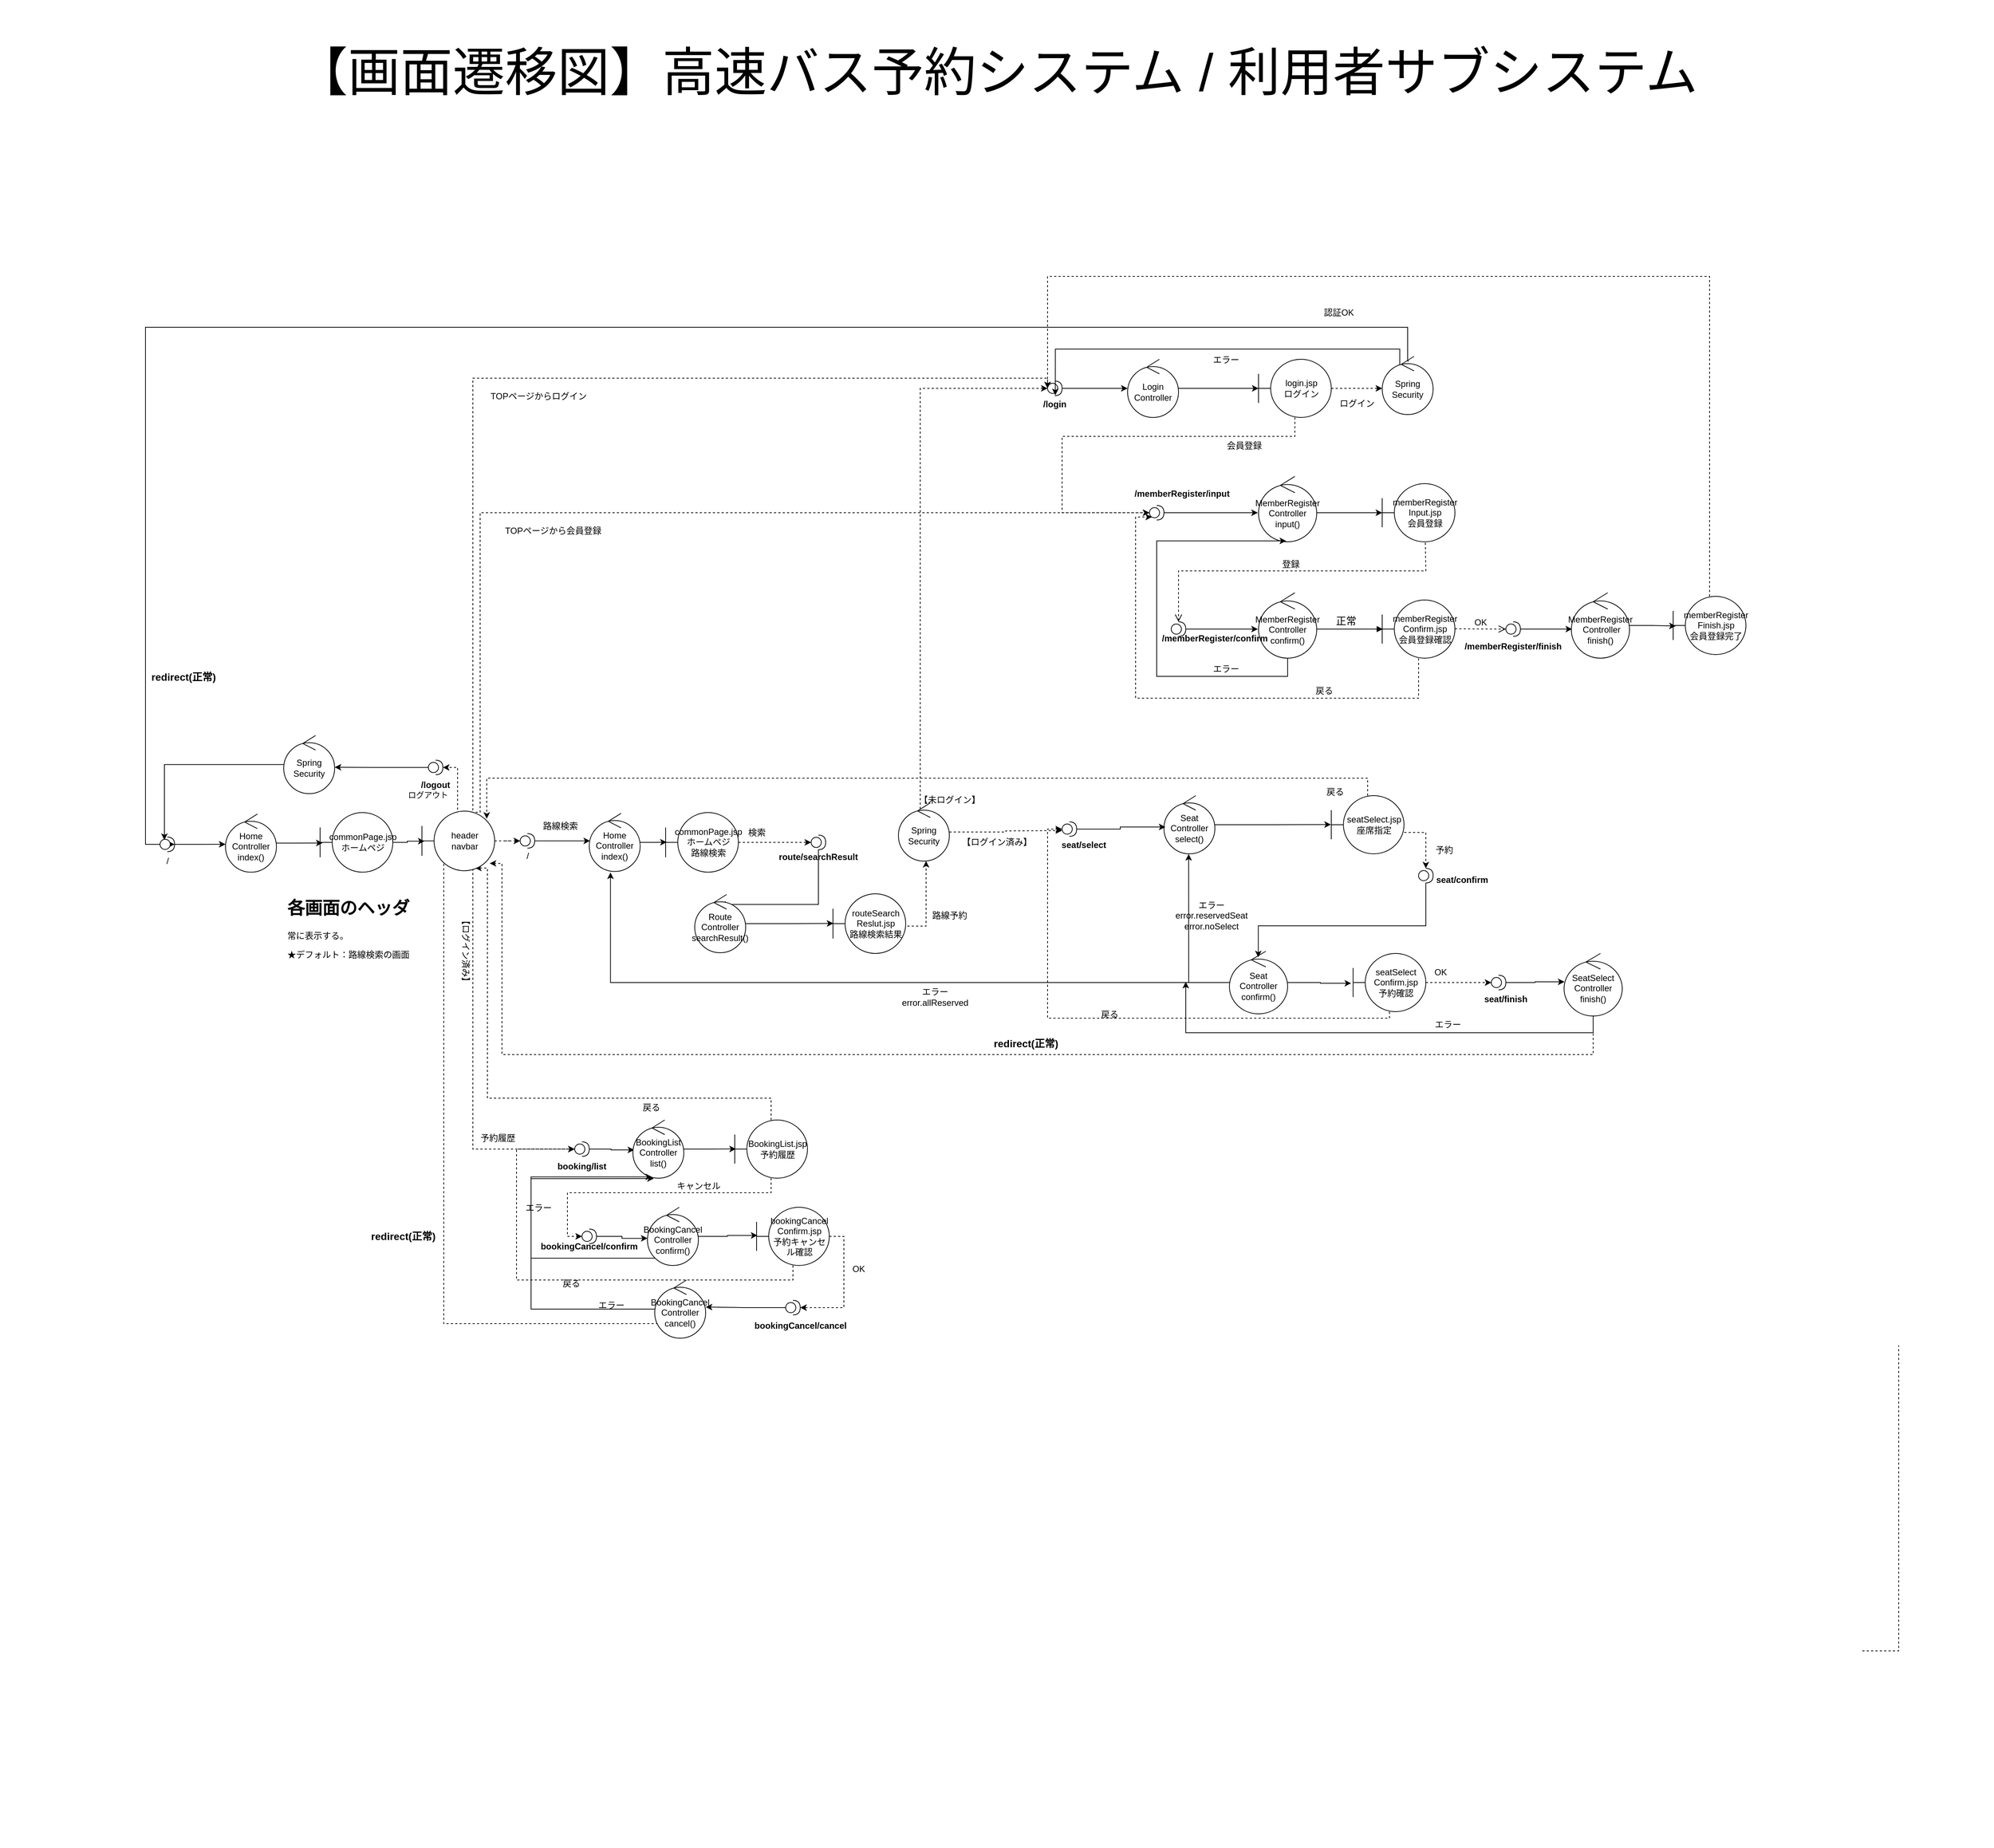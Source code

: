 <mxfile version="21.2.8" type="device">
  <diagram name="利用者サブシステム" id="IvKBntvmqEdk93_zZxN3">
    <mxGraphModel dx="4550" dy="2040" grid="1" gridSize="10" guides="1" tooltips="1" connect="1" arrows="1" fold="1" page="0" pageScale="1" pageWidth="1169" pageHeight="827" math="0" shadow="0">
      <root>
        <mxCell id="cUUrMDtkCKifrzGY83Dt-0" />
        <mxCell id="cUUrMDtkCKifrzGY83Dt-1" parent="cUUrMDtkCKifrzGY83Dt-0" />
        <mxCell id="cUUrMDtkCKifrzGY83Dt-178" value="&lt;font style=&quot;font-size: 72px;&quot;&gt;【画面遷移図】高速バス予約システム / 利用者サブシステム&lt;/font&gt;" style="text;html=1;strokeColor=none;fillColor=none;align=center;verticalAlign=middle;whiteSpace=wrap;rounded=0;" parent="cUUrMDtkCKifrzGY83Dt-1" vertex="1">
          <mxGeometry x="-1910" y="-560" width="2740" height="200" as="geometry" />
        </mxCell>
        <mxCell id="d56yxDlHVTcK8kHYtfjR-0" value="路線予約" style="text;html=1;align=center;verticalAlign=middle;resizable=0;points=[];autosize=1;strokeColor=none;fillColor=none;" parent="cUUrMDtkCKifrzGY83Dt-1" vertex="1">
          <mxGeometry x="-640.0" y="684" width="70" height="30" as="geometry" />
        </mxCell>
        <mxCell id="mtMLRTaYKnvluzeI34c8-0" value="memberRegister&lt;br&gt;Input.jsp&lt;br&gt;会員登録" style="shape=umlBoundary;whiteSpace=wrap;html=1;" parent="cUUrMDtkCKifrzGY83Dt-1" vertex="1">
          <mxGeometry x="-10" y="105" width="100" height="80" as="geometry" />
        </mxCell>
        <mxCell id="mtMLRTaYKnvluzeI34c8-1" value="" style="shape=providedRequiredInterface;html=1;verticalLabelPosition=bottom;" parent="cUUrMDtkCKifrzGY83Dt-1" vertex="1">
          <mxGeometry x="-330" y="135" width="20" height="20" as="geometry" />
        </mxCell>
        <mxCell id="mtMLRTaYKnvluzeI34c8-2" value="" style="edgeStyle=orthogonalEdgeStyle;rounded=0;orthogonalLoop=1;jettySize=auto;html=1;" parent="cUUrMDtkCKifrzGY83Dt-1" source="mtMLRTaYKnvluzeI34c8-3" edge="1">
          <mxGeometry relative="1" as="geometry">
            <mxPoint x="-10" y="145" as="targetPoint" />
            <Array as="points">
              <mxPoint x="-70" y="145" />
              <mxPoint x="-70" y="145" />
            </Array>
          </mxGeometry>
        </mxCell>
        <mxCell id="mtMLRTaYKnvluzeI34c8-3" value="MemberRegister Controller&lt;br&gt;input()" style="ellipse;shape=umlControl;whiteSpace=wrap;html=1;" parent="cUUrMDtkCKifrzGY83Dt-1" vertex="1">
          <mxGeometry x="-180" y="95" width="80" height="90" as="geometry" />
        </mxCell>
        <mxCell id="mtMLRTaYKnvluzeI34c8-4" value="" style="edgeStyle=orthogonalEdgeStyle;rounded=0;orthogonalLoop=1;jettySize=auto;html=1;entryX=-0.012;entryY=0.556;entryDx=0;entryDy=0;entryPerimeter=0;" parent="cUUrMDtkCKifrzGY83Dt-1" source="mtMLRTaYKnvluzeI34c8-1" target="mtMLRTaYKnvluzeI34c8-3" edge="1">
          <mxGeometry relative="1" as="geometry">
            <mxPoint x="-190.0" y="145" as="targetPoint" />
          </mxGeometry>
        </mxCell>
        <mxCell id="mtMLRTaYKnvluzeI34c8-5" value="/memberRegister/input" style="text;align=center;fontStyle=1;verticalAlign=middle;spacingLeft=3;spacingRight=3;strokeColor=none;rotatable=0;points=[[0,0.5],[1,0.5]];portConstraint=eastwest;" parent="cUUrMDtkCKifrzGY83Dt-1" vertex="1">
          <mxGeometry x="-325" y="105" width="80" height="26" as="geometry" />
        </mxCell>
        <mxCell id="w8NjhGK84v3LaMva_mcL-0" style="edgeStyle=orthogonalEdgeStyle;rounded=0;orthogonalLoop=1;jettySize=auto;html=1;dashed=1;entryX=0.178;entryY=0.797;entryDx=0;entryDy=0;entryPerimeter=0;exitX=0.5;exitY=1.004;exitDx=0;exitDy=0;exitPerimeter=0;" parent="cUUrMDtkCKifrzGY83Dt-1" source="mtMLRTaYKnvluzeI34c8-6" target="mtMLRTaYKnvluzeI34c8-1" edge="1">
          <mxGeometry relative="1" as="geometry">
            <mxPoint x="-350" y="150" as="targetPoint" />
            <Array as="points">
              <mxPoint x="40" y="400" />
              <mxPoint x="-349" y="400" />
              <mxPoint x="-349" y="151" />
            </Array>
          </mxGeometry>
        </mxCell>
        <mxCell id="mtMLRTaYKnvluzeI34c8-6" value="memberRegister&lt;br&gt;Confirm.jsp&lt;br&gt;会員登録確認" style="shape=umlBoundary;whiteSpace=wrap;html=1;" parent="cUUrMDtkCKifrzGY83Dt-1" vertex="1">
          <mxGeometry x="-10" y="265" width="100" height="80" as="geometry" />
        </mxCell>
        <mxCell id="mtMLRTaYKnvluzeI34c8-7" value="" style="shape=providedRequiredInterface;html=1;verticalLabelPosition=bottom;" parent="cUUrMDtkCKifrzGY83Dt-1" vertex="1">
          <mxGeometry x="-300" y="295" width="20" height="20" as="geometry" />
        </mxCell>
        <mxCell id="0kFFkDMJlV047JNOH4lj-2" style="edgeStyle=orthogonalEdgeStyle;rounded=0;orthogonalLoop=1;jettySize=auto;html=1;entryX=0.475;entryY=0.986;entryDx=0;entryDy=0;entryPerimeter=0;" parent="cUUrMDtkCKifrzGY83Dt-1" source="mtMLRTaYKnvluzeI34c8-8" target="mtMLRTaYKnvluzeI34c8-3" edge="1">
          <mxGeometry relative="1" as="geometry">
            <Array as="points">
              <mxPoint x="-140" y="370" />
              <mxPoint x="-320" y="370" />
              <mxPoint x="-320" y="184" />
            </Array>
          </mxGeometry>
        </mxCell>
        <mxCell id="mtMLRTaYKnvluzeI34c8-8" value="MemberRegister Controller&lt;br&gt;confirm()" style="ellipse;shape=umlControl;whiteSpace=wrap;html=1;" parent="cUUrMDtkCKifrzGY83Dt-1" vertex="1">
          <mxGeometry x="-180" y="255" width="80" height="90" as="geometry" />
        </mxCell>
        <mxCell id="mtMLRTaYKnvluzeI34c8-9" value="/memberRegister/confirm" style="text;align=center;fontStyle=1;verticalAlign=middle;spacingLeft=3;spacingRight=3;strokeColor=none;rotatable=0;points=[[0,0.5],[1,0.5]];portConstraint=eastwest;" parent="cUUrMDtkCKifrzGY83Dt-1" vertex="1">
          <mxGeometry x="-280" y="304" width="80" height="26" as="geometry" />
        </mxCell>
        <mxCell id="mtMLRTaYKnvluzeI34c8-10" value="" style="edgeStyle=orthogonalEdgeStyle;rounded=0;orthogonalLoop=1;jettySize=auto;html=1;entryX=-0.012;entryY=0.556;entryDx=0;entryDy=0;entryPerimeter=0;" parent="cUUrMDtkCKifrzGY83Dt-1" source="mtMLRTaYKnvluzeI34c8-7" target="mtMLRTaYKnvluzeI34c8-8" edge="1">
          <mxGeometry relative="1" as="geometry">
            <mxPoint x="-190" y="305" as="targetPoint" />
          </mxGeometry>
        </mxCell>
        <mxCell id="mtMLRTaYKnvluzeI34c8-11" value="&lt;font style=&quot;font-size: 12px;&quot;&gt;登録&lt;/font&gt;" style="html=1;verticalAlign=bottom;endArrow=open;dashed=1;endSize=8;rounded=0;exitX=0.593;exitY=1.016;exitDx=0;exitDy=0;exitPerimeter=0;" parent="cUUrMDtkCKifrzGY83Dt-1" source="mtMLRTaYKnvluzeI34c8-0" target="mtMLRTaYKnvluzeI34c8-7" edge="1">
          <mxGeometry relative="1" as="geometry">
            <mxPoint x="50" y="225" as="sourcePoint" />
            <mxPoint x="-270" y="275" as="targetPoint" />
            <Array as="points">
              <mxPoint x="50" y="225" />
              <mxPoint x="-40" y="225" />
              <mxPoint x="-290" y="225" />
            </Array>
          </mxGeometry>
        </mxCell>
        <mxCell id="mtMLRTaYKnvluzeI34c8-14" value="&lt;font style=&quot;font-size: 12px;&quot;&gt;OK&lt;/font&gt;" style="html=1;verticalAlign=bottom;endArrow=open;dashed=1;endSize=8;rounded=0;" parent="cUUrMDtkCKifrzGY83Dt-1" edge="1">
          <mxGeometry relative="1" as="geometry">
            <mxPoint x="90" y="304.58" as="sourcePoint" />
            <mxPoint x="160" y="305" as="targetPoint" />
          </mxGeometry>
        </mxCell>
        <mxCell id="mtMLRTaYKnvluzeI34c8-15" value="" style="shape=providedRequiredInterface;html=1;verticalLabelPosition=bottom;" parent="cUUrMDtkCKifrzGY83Dt-1" vertex="1">
          <mxGeometry x="160" y="295" width="20" height="20" as="geometry" />
        </mxCell>
        <mxCell id="mtMLRTaYKnvluzeI34c8-16" value="/memberRegister/finish" style="text;align=center;fontStyle=1;verticalAlign=middle;spacingLeft=3;spacingRight=3;strokeColor=none;rotatable=0;points=[[0,0.5],[1,0.5]];portConstraint=eastwest;" parent="cUUrMDtkCKifrzGY83Dt-1" vertex="1">
          <mxGeometry x="130" y="315" width="80" height="26" as="geometry" />
        </mxCell>
        <mxCell id="cewtrIevnMnevMBHOG7r-26" style="edgeStyle=orthogonalEdgeStyle;rounded=0;orthogonalLoop=1;jettySize=auto;html=1;entryX=0.035;entryY=0.51;entryDx=0;entryDy=0;entryPerimeter=0;" parent="cUUrMDtkCKifrzGY83Dt-1" source="mtMLRTaYKnvluzeI34c8-17" target="cewtrIevnMnevMBHOG7r-24" edge="1">
          <mxGeometry relative="1" as="geometry" />
        </mxCell>
        <mxCell id="mtMLRTaYKnvluzeI34c8-17" value="MemberRegister&lt;br&gt;&amp;nbsp;Controller&lt;br&gt;finish()" style="ellipse;shape=umlControl;whiteSpace=wrap;html=1;" parent="cUUrMDtkCKifrzGY83Dt-1" vertex="1">
          <mxGeometry x="250" y="255" width="80" height="90" as="geometry" />
        </mxCell>
        <mxCell id="mtMLRTaYKnvluzeI34c8-18" value="" style="edgeStyle=orthogonalEdgeStyle;rounded=0;orthogonalLoop=1;jettySize=auto;html=1;entryX=0.013;entryY=0.556;entryDx=0;entryDy=0;entryPerimeter=0;" parent="cUUrMDtkCKifrzGY83Dt-1" source="mtMLRTaYKnvluzeI34c8-15" target="mtMLRTaYKnvluzeI34c8-17" edge="1">
          <mxGeometry relative="1" as="geometry">
            <mxPoint x="240" y="305" as="targetPoint" />
          </mxGeometry>
        </mxCell>
        <mxCell id="mtMLRTaYKnvluzeI34c8-20" value="正常" style="html=1;verticalAlign=bottom;endArrow=block;rounded=0;fontSize=14;fillColor=#F5AF58;entryX=0.01;entryY=0.5;entryDx=0;entryDy=0;entryPerimeter=0;" parent="cUUrMDtkCKifrzGY83Dt-1" target="mtMLRTaYKnvluzeI34c8-6" edge="1">
          <mxGeometry x="-0.121" width="80" relative="1" as="geometry">
            <mxPoint x="-100" y="305" as="sourcePoint" />
            <mxPoint x="-20" y="304.5" as="targetPoint" />
            <mxPoint as="offset" />
          </mxGeometry>
        </mxCell>
        <mxCell id="-OVOChdrfuBdRQWjnKst-2" style="edgeStyle=orthogonalEdgeStyle;rounded=0;orthogonalLoop=1;jettySize=auto;html=1;entryX=-0.005;entryY=0.497;entryDx=0;entryDy=0;entryPerimeter=0;" parent="cUUrMDtkCKifrzGY83Dt-1" source="-OVOChdrfuBdRQWjnKst-0" target="-OVOChdrfuBdRQWjnKst-1" edge="1">
          <mxGeometry relative="1" as="geometry" />
        </mxCell>
        <mxCell id="-OVOChdrfuBdRQWjnKst-0" value="Seat&lt;br style=&quot;border-color: var(--border-color);&quot;&gt;Controller&lt;br&gt;select()" style="ellipse;shape=umlControl;whiteSpace=wrap;html=1;" parent="cUUrMDtkCKifrzGY83Dt-1" vertex="1">
          <mxGeometry x="-310" y="534" width="70" height="80" as="geometry" />
        </mxCell>
        <mxCell id="cewtrIevnMnevMBHOG7r-18" style="edgeStyle=orthogonalEdgeStyle;rounded=0;orthogonalLoop=1;jettySize=auto;html=1;entryX=0.823;entryY=0.074;entryDx=0;entryDy=0;entryPerimeter=0;dashed=1;" parent="cUUrMDtkCKifrzGY83Dt-1" source="-OVOChdrfuBdRQWjnKst-1" edge="1">
          <mxGeometry relative="1" as="geometry">
            <Array as="points">
              <mxPoint x="-30" y="510" />
              <mxPoint x="-1241" y="510" />
            </Array>
            <mxPoint x="-1240.93" y="565.756" as="targetPoint" />
          </mxGeometry>
        </mxCell>
        <mxCell id="-OVOChdrfuBdRQWjnKst-1" value="seatSelect.jsp座席指定" style="shape=umlBoundary;whiteSpace=wrap;html=1;" parent="cUUrMDtkCKifrzGY83Dt-1" vertex="1">
          <mxGeometry x="-80" y="534" width="100" height="80" as="geometry" />
        </mxCell>
        <mxCell id="rjzcPVWili3LVjaFxvBt-4" style="edgeStyle=orthogonalEdgeStyle;rounded=0;orthogonalLoop=1;jettySize=auto;html=1;entryX=-0.027;entryY=0.512;entryDx=0;entryDy=0;entryPerimeter=0;" parent="cUUrMDtkCKifrzGY83Dt-1" source="-OVOChdrfuBdRQWjnKst-3" target="-OVOChdrfuBdRQWjnKst-13" edge="1">
          <mxGeometry relative="1" as="geometry" />
        </mxCell>
        <mxCell id="EZN-KIAt1JVMTEw29yZ_-0" style="edgeStyle=orthogonalEdgeStyle;rounded=0;orthogonalLoop=1;jettySize=auto;html=1;entryX=0.485;entryY=1.004;entryDx=0;entryDy=0;entryPerimeter=0;" parent="cUUrMDtkCKifrzGY83Dt-1" source="-OVOChdrfuBdRQWjnKst-3" target="-OVOChdrfuBdRQWjnKst-0" edge="1">
          <mxGeometry relative="1" as="geometry" />
        </mxCell>
        <mxCell id="EZN-KIAt1JVMTEw29yZ_-1" style="edgeStyle=orthogonalEdgeStyle;rounded=0;orthogonalLoop=1;jettySize=auto;html=1;entryX=0.417;entryY=1.017;entryDx=0;entryDy=0;entryPerimeter=0;" parent="cUUrMDtkCKifrzGY83Dt-1" source="-OVOChdrfuBdRQWjnKst-3" target="Z9Pn1ZgCGDkS-28OlfDp-0" edge="1">
          <mxGeometry relative="1" as="geometry" />
        </mxCell>
        <mxCell id="-OVOChdrfuBdRQWjnKst-3" value="Seat&lt;br style=&quot;border-color: var(--border-color);&quot;&gt;Controller&lt;br style=&quot;border-color: var(--border-color);&quot;&gt;confirm()" style="ellipse;shape=umlControl;whiteSpace=wrap;html=1;" parent="cUUrMDtkCKifrzGY83Dt-1" vertex="1">
          <mxGeometry x="-220" y="748" width="80" height="86" as="geometry" />
        </mxCell>
        <mxCell id="-OVOChdrfuBdRQWjnKst-5" value="" style="edgeStyle=orthogonalEdgeStyle;rounded=0;orthogonalLoop=1;jettySize=auto;html=1;shadow=0;dashed=1;fontFamily=Helvetica;fontSize=12;fontColor=default;exitX=1.003;exitY=0.632;exitDx=0;exitDy=0;exitPerimeter=0;" parent="cUUrMDtkCKifrzGY83Dt-1" source="-OVOChdrfuBdRQWjnKst-1" target="DWK1BzIZ0BCnVVR7qhkl-0" edge="1">
          <mxGeometry relative="1" as="geometry">
            <mxPoint x="-420" y="740" as="targetPoint" />
            <mxPoint x="20" y="600" as="sourcePoint" />
          </mxGeometry>
        </mxCell>
        <mxCell id="-OVOChdrfuBdRQWjnKst-6" value="予約" style="text;html=1;align=center;verticalAlign=middle;resizable=0;points=[];autosize=1;strokeColor=none;fillColor=none;" parent="cUUrMDtkCKifrzGY83Dt-1" vertex="1">
          <mxGeometry x="50" y="594" width="50" height="30" as="geometry" />
        </mxCell>
        <mxCell id="-OVOChdrfuBdRQWjnKst-11" style="edgeStyle=orthogonalEdgeStyle;rounded=0;orthogonalLoop=1;jettySize=auto;html=1;entryX=0.029;entryY=0.539;entryDx=0;entryDy=0;entryPerimeter=0;" parent="cUUrMDtkCKifrzGY83Dt-1" source="-OVOChdrfuBdRQWjnKst-8" target="-OVOChdrfuBdRQWjnKst-0" edge="1">
          <mxGeometry relative="1" as="geometry" />
        </mxCell>
        <mxCell id="-OVOChdrfuBdRQWjnKst-8" value="" style="shape=providedRequiredInterface;html=1;verticalLabelPosition=bottom;" parent="cUUrMDtkCKifrzGY83Dt-1" vertex="1">
          <mxGeometry x="-450" y="570" width="20" height="20" as="geometry" />
        </mxCell>
        <mxCell id="-OVOChdrfuBdRQWjnKst-9" value="seat/select" style="text;align=center;fontStyle=1;verticalAlign=middle;spacingLeft=3;spacingRight=3;strokeColor=none;rotatable=0;points=[[0,0.5],[1,0.5]];portConstraint=eastwest;" parent="cUUrMDtkCKifrzGY83Dt-1" vertex="1">
          <mxGeometry x="-460" y="588" width="80" height="26" as="geometry" />
        </mxCell>
        <mxCell id="DWK1BzIZ0BCnVVR7qhkl-6" style="edgeStyle=orthogonalEdgeStyle;rounded=0;orthogonalLoop=1;jettySize=auto;html=1;dashed=1;entryX=0;entryY=0.5;entryDx=0;entryDy=0;entryPerimeter=0;" parent="cUUrMDtkCKifrzGY83Dt-1" source="-OVOChdrfuBdRQWjnKst-13" target="DWK1BzIZ0BCnVVR7qhkl-8" edge="1">
          <mxGeometry relative="1" as="geometry">
            <mxPoint x="290" y="866" as="targetPoint" />
          </mxGeometry>
        </mxCell>
        <mxCell id="cewtrIevnMnevMBHOG7r-17" style="edgeStyle=orthogonalEdgeStyle;rounded=0;orthogonalLoop=1;jettySize=auto;html=1;entryX=0;entryY=0.5;entryDx=0;entryDy=0;entryPerimeter=0;dashed=1;" parent="cUUrMDtkCKifrzGY83Dt-1" source="-OVOChdrfuBdRQWjnKst-13" target="-OVOChdrfuBdRQWjnKst-8" edge="1">
          <mxGeometry relative="1" as="geometry">
            <Array as="points">
              <mxPoint y="840" />
              <mxPoint x="-470" y="840" />
              <mxPoint x="-470" y="580" />
            </Array>
          </mxGeometry>
        </mxCell>
        <mxCell id="-OVOChdrfuBdRQWjnKst-13" value="seatSelect&lt;br&gt;Confirm.jsp&lt;br&gt;予約確認" style="shape=umlBoundary;whiteSpace=wrap;html=1;" parent="cUUrMDtkCKifrzGY83Dt-1" vertex="1">
          <mxGeometry x="-50" y="751" width="100" height="80" as="geometry" />
        </mxCell>
        <mxCell id="-OVOChdrfuBdRQWjnKst-12" value="戻る" style="text;html=1;align=center;verticalAlign=middle;resizable=0;points=[];autosize=1;strokeColor=none;fillColor=none;" parent="cUUrMDtkCKifrzGY83Dt-1" vertex="1">
          <mxGeometry x="-100" y="514" width="50" height="30" as="geometry" />
        </mxCell>
        <mxCell id="-OVOChdrfuBdRQWjnKst-19" value="エラー&lt;br&gt;error.reservedSeat&lt;br&gt;error.noSelect" style="text;html=1;align=center;verticalAlign=middle;resizable=0;points=[];autosize=1;strokeColor=none;fillColor=none;" parent="cUUrMDtkCKifrzGY83Dt-1" vertex="1">
          <mxGeometry x="-305" y="669" width="120" height="60" as="geometry" />
        </mxCell>
        <mxCell id="rjzcPVWili3LVjaFxvBt-1" style="edgeStyle=orthogonalEdgeStyle;rounded=0;orthogonalLoop=1;jettySize=auto;html=1;entryX=0.496;entryY=0.096;entryDx=0;entryDy=0;entryPerimeter=0;" parent="cUUrMDtkCKifrzGY83Dt-1" source="DWK1BzIZ0BCnVVR7qhkl-0" target="-OVOChdrfuBdRQWjnKst-3" edge="1">
          <mxGeometry relative="1" as="geometry">
            <Array as="points">
              <mxPoint x="50" y="713" />
              <mxPoint x="-180" y="713" />
            </Array>
          </mxGeometry>
        </mxCell>
        <mxCell id="DWK1BzIZ0BCnVVR7qhkl-0" value="" style="shape=providedRequiredInterface;html=1;verticalLabelPosition=bottom;" parent="cUUrMDtkCKifrzGY83Dt-1" vertex="1">
          <mxGeometry x="40" y="634" width="20" height="20" as="geometry" />
        </mxCell>
        <mxCell id="DWK1BzIZ0BCnVVR7qhkl-3" value="seat/confirm" style="text;align=center;fontStyle=1;verticalAlign=middle;spacingLeft=3;spacingRight=3;strokeColor=none;rotatable=0;points=[[0,0.5],[1,0.5]];portConstraint=eastwest;" parent="cUUrMDtkCKifrzGY83Dt-1" vertex="1">
          <mxGeometry x="60" y="642" width="80" height="14" as="geometry" />
        </mxCell>
        <mxCell id="maLwn5RQmdgQbu6IXRey-13" style="edgeStyle=orthogonalEdgeStyle;rounded=0;orthogonalLoop=1;jettySize=auto;html=1;dashed=1;entryX=0.868;entryY=0.904;entryDx=0;entryDy=0;entryPerimeter=0;" parent="cUUrMDtkCKifrzGY83Dt-1" source="DWK1BzIZ0BCnVVR7qhkl-5" edge="1">
          <mxGeometry relative="1" as="geometry">
            <mxPoint x="-1236.88" y="627.176" as="targetPoint" />
            <Array as="points">
              <mxPoint x="280" y="890" />
              <mxPoint x="-1220" y="890" />
              <mxPoint x="-1220" y="627" />
            </Array>
          </mxGeometry>
        </mxCell>
        <mxCell id="YT9_pVBrHntIXNorh0h2-2" style="edgeStyle=orthogonalEdgeStyle;rounded=0;orthogonalLoop=1;jettySize=auto;html=1;" parent="cUUrMDtkCKifrzGY83Dt-1" source="DWK1BzIZ0BCnVVR7qhkl-5" edge="1">
          <mxGeometry relative="1" as="geometry">
            <mxPoint x="-280" y="790" as="targetPoint" />
            <Array as="points">
              <mxPoint x="280" y="860" />
              <mxPoint x="-280" y="860" />
            </Array>
          </mxGeometry>
        </mxCell>
        <mxCell id="DWK1BzIZ0BCnVVR7qhkl-5" value="SeatSelect&lt;br style=&quot;border-color: var(--border-color);&quot;&gt;Controller&lt;br style=&quot;border-color: var(--border-color);&quot;&gt;finish()" style="ellipse;shape=umlControl;whiteSpace=wrap;html=1;" parent="cUUrMDtkCKifrzGY83Dt-1" vertex="1">
          <mxGeometry x="240" y="751" width="80" height="86" as="geometry" />
        </mxCell>
        <mxCell id="DWK1BzIZ0BCnVVR7qhkl-7" value="OK" style="text;html=1;align=center;verticalAlign=middle;resizable=0;points=[];autosize=1;strokeColor=none;fillColor=none;" parent="cUUrMDtkCKifrzGY83Dt-1" vertex="1">
          <mxGeometry x="50" y="762" width="40" height="30" as="geometry" />
        </mxCell>
        <mxCell id="DWK1BzIZ0BCnVVR7qhkl-10" style="edgeStyle=orthogonalEdgeStyle;rounded=0;orthogonalLoop=1;jettySize=auto;html=1;entryX=0.007;entryY=0.454;entryDx=0;entryDy=0;entryPerimeter=0;" parent="cUUrMDtkCKifrzGY83Dt-1" source="DWK1BzIZ0BCnVVR7qhkl-8" target="DWK1BzIZ0BCnVVR7qhkl-5" edge="1">
          <mxGeometry relative="1" as="geometry">
            <mxPoint x="260" y="783" as="targetPoint" />
          </mxGeometry>
        </mxCell>
        <mxCell id="DWK1BzIZ0BCnVVR7qhkl-8" value="" style="shape=providedRequiredInterface;html=1;verticalLabelPosition=bottom;" parent="cUUrMDtkCKifrzGY83Dt-1" vertex="1">
          <mxGeometry x="140" y="781" width="20" height="20" as="geometry" />
        </mxCell>
        <mxCell id="DWK1BzIZ0BCnVVR7qhkl-9" value="seat/finish" style="text;align=center;fontStyle=1;verticalAlign=middle;spacingLeft=3;spacingRight=3;strokeColor=none;rotatable=0;points=[[0,0.5],[1,0.5]];portConstraint=eastwest;" parent="cUUrMDtkCKifrzGY83Dt-1" vertex="1">
          <mxGeometry x="120" y="806" width="80" height="14" as="geometry" />
        </mxCell>
        <mxCell id="rjzcPVWili3LVjaFxvBt-12" value="エラー&lt;br&gt;error.allReserved" style="text;html=1;align=center;verticalAlign=middle;resizable=0;points=[];autosize=1;strokeColor=none;fillColor=none;" parent="cUUrMDtkCKifrzGY83Dt-1" vertex="1">
          <mxGeometry x="-680" y="791" width="110" height="40" as="geometry" />
        </mxCell>
        <mxCell id="XvRURahniyJza0sPSgIp-3" value="【未ログイン】" style="text;html=1;align=center;verticalAlign=middle;resizable=0;points=[];autosize=1;strokeColor=none;fillColor=none;" parent="cUUrMDtkCKifrzGY83Dt-1" vertex="1">
          <mxGeometry x="-660" y="525" width="110" height="30" as="geometry" />
        </mxCell>
        <mxCell id="FvP3TvSU0xcxDubm_VPu-1" style="edgeStyle=orthogonalEdgeStyle;rounded=0;orthogonalLoop=1;jettySize=auto;html=1;dashed=1;entryX=0;entryY=0.5;entryDx=0;entryDy=0;entryPerimeter=0;" parent="cUUrMDtkCKifrzGY83Dt-1" target="JwjrVYOiVVG9y1fSt4AD-3" edge="1">
          <mxGeometry relative="1" as="geometry">
            <mxPoint x="-480" y="-20" as="targetPoint" />
            <Array as="points">
              <mxPoint x="-1260" y="-40" />
              <mxPoint x="-470" y="-40" />
            </Array>
            <mxPoint x="-1260.0" y="560.28" as="sourcePoint" />
          </mxGeometry>
        </mxCell>
        <mxCell id="tZuTQxU7N1dqIG6P_3Y6-0" style="edgeStyle=orthogonalEdgeStyle;rounded=0;orthogonalLoop=1;jettySize=auto;html=1;entryX=1;entryY=0.5;entryDx=0;entryDy=0;entryPerimeter=0;dashed=1;" parent="cUUrMDtkCKifrzGY83Dt-1" target="IezDBfVeZ5bRH_AuUV4C-2" edge="1">
          <mxGeometry relative="1" as="geometry">
            <mxPoint x="-1270.0" y="560.28" as="sourcePoint" />
            <Array as="points">
              <mxPoint x="-1281" y="560" />
              <mxPoint x="-1281" y="495" />
            </Array>
          </mxGeometry>
        </mxCell>
        <mxCell id="4jZgrKazdN8LFsPJg0Y4-2" style="edgeStyle=orthogonalEdgeStyle;rounded=0;orthogonalLoop=1;jettySize=auto;html=1;entryX=0;entryY=0.5;entryDx=0;entryDy=0;entryPerimeter=0;dashed=1;" parent="cUUrMDtkCKifrzGY83Dt-1" target="4jZgrKazdN8LFsPJg0Y4-0" edge="1">
          <mxGeometry relative="1" as="geometry">
            <Array as="points">
              <mxPoint x="-1260" y="1020" />
            </Array>
            <mxPoint x="-1260.0" y="634.28" as="sourcePoint" />
          </mxGeometry>
        </mxCell>
        <mxCell id="FvP3TvSU0xcxDubm_VPu-2" value="TOPページからログイン" style="text;html=1;align=center;verticalAlign=middle;resizable=0;points=[];autosize=1;strokeColor=none;fillColor=none;" parent="cUUrMDtkCKifrzGY83Dt-1" vertex="1">
          <mxGeometry x="-1250" y="-30" width="160" height="30" as="geometry" />
        </mxCell>
        <mxCell id="nv_vNNMxyAOesWTVPP6j-0" value="【ログイン済み】" style="text;html=1;align=center;verticalAlign=middle;resizable=0;points=[];autosize=1;strokeColor=none;fillColor=none;" parent="cUUrMDtkCKifrzGY83Dt-1" vertex="1">
          <mxGeometry x="-600" y="583.28" width="120" height="30" as="geometry" />
        </mxCell>
        <mxCell id="maLwn5RQmdgQbu6IXRey-0" style="edgeStyle=orthogonalEdgeStyle;rounded=0;orthogonalLoop=1;jettySize=auto;html=1;exitX=0.445;exitY=0.164;exitDx=0;exitDy=0;exitPerimeter=0;dashed=1;entryX=0;entryY=0.5;entryDx=0;entryDy=0;entryPerimeter=0;" parent="cUUrMDtkCKifrzGY83Dt-1" source="nv_vNNMxyAOesWTVPP6j-2" target="JwjrVYOiVVG9y1fSt4AD-3" edge="1">
          <mxGeometry relative="1" as="geometry">
            <mxPoint x="-645.34" y="239.84" as="targetPoint" />
            <Array as="points">
              <mxPoint x="-644" y="553" />
              <mxPoint x="-645" y="-26" />
            </Array>
          </mxGeometry>
        </mxCell>
        <mxCell id="cewtrIevnMnevMBHOG7r-14" style="edgeStyle=orthogonalEdgeStyle;rounded=0;orthogonalLoop=1;jettySize=auto;html=1;dashed=1;" parent="cUUrMDtkCKifrzGY83Dt-1" source="nv_vNNMxyAOesWTVPP6j-2" edge="1">
          <mxGeometry relative="1" as="geometry">
            <mxPoint x="-450" y="582" as="targetPoint" />
          </mxGeometry>
        </mxCell>
        <mxCell id="nv_vNNMxyAOesWTVPP6j-2" value="Spring Security" style="ellipse;shape=umlControl;whiteSpace=wrap;html=1;" parent="cUUrMDtkCKifrzGY83Dt-1" vertex="1">
          <mxGeometry x="-675" y="544" width="70" height="80" as="geometry" />
        </mxCell>
        <mxCell id="maLwn5RQmdgQbu6IXRey-14" value="&lt;b style=&quot;border-color: var(--border-color); font-size: 14px;&quot;&gt;redirect(正常)&lt;/b&gt;" style="text;html=1;align=center;verticalAlign=middle;resizable=0;points=[];autosize=1;strokeColor=none;fillColor=none;fontStyle=1" parent="cUUrMDtkCKifrzGY83Dt-1" vertex="1">
          <mxGeometry x="-555" y="860" width="110" height="30" as="geometry" />
        </mxCell>
        <mxCell id="IezDBfVeZ5bRH_AuUV4C-0" value="ログアウト" style="edgeLabel;html=1;align=center;verticalAlign=middle;resizable=0;points=[];" parent="cUUrMDtkCKifrzGY83Dt-1" vertex="1" connectable="0">
          <mxGeometry x="-1330" y="540" as="geometry">
            <mxPoint x="8" y="-7" as="offset" />
          </mxGeometry>
        </mxCell>
        <mxCell id="IezDBfVeZ5bRH_AuUV4C-1" value="" style="edgeStyle=orthogonalEdgeStyle;rounded=0;orthogonalLoop=1;jettySize=auto;html=1;entryX=1.001;entryY=0.546;entryDx=0;entryDy=0;entryPerimeter=0;" parent="cUUrMDtkCKifrzGY83Dt-1" source="IezDBfVeZ5bRH_AuUV4C-2" target="IezDBfVeZ5bRH_AuUV4C-4" edge="1">
          <mxGeometry relative="1" as="geometry">
            <mxPoint x="-1311.21" y="605.28" as="targetPoint" />
            <Array as="points" />
          </mxGeometry>
        </mxCell>
        <mxCell id="IezDBfVeZ5bRH_AuUV4C-2" value="" style="shape=providedRequiredInterface;html=1;verticalLabelPosition=bottom;sketch=0;" parent="cUUrMDtkCKifrzGY83Dt-1" vertex="1">
          <mxGeometry x="-1321.21" y="485.28" width="20" height="20" as="geometry" />
        </mxCell>
        <mxCell id="jtKie_oCL9kHlFAr-_w8-7" style="edgeStyle=orthogonalEdgeStyle;rounded=0;orthogonalLoop=1;jettySize=auto;html=1;entryX=0;entryY=0.5;entryDx=0;entryDy=0;entryPerimeter=0;exitX=0.678;exitY=0.02;exitDx=0;exitDy=0;exitPerimeter=0;dashed=1;" parent="cUUrMDtkCKifrzGY83Dt-1" source="O4HTH4wgNkci0DskiUcM-6" target="mtMLRTaYKnvluzeI34c8-1" edge="1">
          <mxGeometry relative="1" as="geometry">
            <Array as="points">
              <mxPoint x="-1250" y="557" />
              <mxPoint x="-1250" y="145" />
            </Array>
          </mxGeometry>
        </mxCell>
        <mxCell id="IezDBfVeZ5bRH_AuUV4C-3" value="/logout" style="text;align=center;fontStyle=1;verticalAlign=middle;spacingLeft=3;spacingRight=3;strokeColor=none;rotatable=0;points=[[0,0.5],[1,0.5]];portConstraint=eastwest;" parent="cUUrMDtkCKifrzGY83Dt-1" vertex="1">
          <mxGeometry x="-1351.21" y="505.28" width="80" height="26" as="geometry" />
        </mxCell>
        <mxCell id="O4HTH4wgNkci0DskiUcM-9" style="edgeStyle=orthogonalEdgeStyle;rounded=0;orthogonalLoop=1;jettySize=auto;html=1;entryX=0.3;entryY=0.2;entryDx=0;entryDy=0;entryPerimeter=0;" parent="cUUrMDtkCKifrzGY83Dt-1" source="IezDBfVeZ5bRH_AuUV4C-4" target="O4HTH4wgNkci0DskiUcM-3" edge="1">
          <mxGeometry relative="1" as="geometry" />
        </mxCell>
        <mxCell id="IezDBfVeZ5bRH_AuUV4C-4" value="Spring Security" style="ellipse;shape=umlControl;whiteSpace=wrap;html=1;" parent="cUUrMDtkCKifrzGY83Dt-1" vertex="1">
          <mxGeometry x="-1520" y="451.28" width="70" height="80" as="geometry" />
        </mxCell>
        <mxCell id="IezDBfVeZ5bRH_AuUV4C-5" value="&lt;b style=&quot;border-color: var(--border-color); font-size: 14px;&quot;&gt;redirect(正常)&lt;/b&gt;" style="edgeLabel;html=1;align=center;verticalAlign=middle;resizable=0;points=[];" parent="cUUrMDtkCKifrzGY83Dt-1" vertex="1" connectable="0">
          <mxGeometry x="-1630.0" y="370.001" as="geometry">
            <mxPoint x="-28" y="1" as="offset" />
          </mxGeometry>
        </mxCell>
        <mxCell id="cUUrMDtkCKifrzGY83Dt-16" value="" style="group" parent="cUUrMDtkCKifrzGY83Dt-1" vertex="1" connectable="0">
          <mxGeometry x="-850" y="1020" width="1550" height="960" as="geometry" />
        </mxCell>
        <mxCell id="cUUrMDtkCKifrzGY83Dt-71" value="" style="endArrow=none;dashed=1;html=1;rounded=0;shadow=0;fontFamily=Helvetica;fontSize=12;fontColor=default;" parent="cUUrMDtkCKifrzGY83Dt-16" edge="1">
          <mxGeometry width="50" height="50" relative="1" as="geometry">
            <mxPoint x="1500" y="690" as="sourcePoint" />
            <mxPoint x="1550" y="270" as="targetPoint" />
            <Array as="points">
              <mxPoint x="1550" y="690" />
            </Array>
          </mxGeometry>
        </mxCell>
        <mxCell id="6WnzowaepmNM_FYqQ3TO-4" style="edgeStyle=orthogonalEdgeStyle;rounded=0;orthogonalLoop=1;jettySize=auto;html=1;entryX=1;entryY=0.5;entryDx=0;entryDy=0;entryPerimeter=0;exitX=1;exitY=0.5;exitDx=0;exitDy=0;exitPerimeter=0;dashed=1;" parent="cUUrMDtkCKifrzGY83Dt-16" source="4jZgrKazdN8LFsPJg0Y4-14" target="FV8msCGdiE5mUY8jJO_X-0" edge="1">
          <mxGeometry relative="1" as="geometry" />
        </mxCell>
        <mxCell id="4jZgrKazdN8LFsPJg0Y4-14" value="bookingCancel&lt;br&gt;Confirm.jsp&lt;br&gt;予約キャンセル確認" style="shape=umlBoundary;whiteSpace=wrap;html=1;" parent="cUUrMDtkCKifrzGY83Dt-16" vertex="1">
          <mxGeometry x="-20" y="80" width="100" height="80" as="geometry" />
        </mxCell>
        <mxCell id="FV8msCGdiE5mUY8jJO_X-0" value="" style="shape=providedRequiredInterface;html=1;verticalLabelPosition=bottom;" parent="cUUrMDtkCKifrzGY83Dt-16" vertex="1">
          <mxGeometry x="20" y="208" width="20" height="20" as="geometry" />
        </mxCell>
        <mxCell id="FV8msCGdiE5mUY8jJO_X-2" value="&lt;b&gt;bookingCancel/cancel&lt;/b&gt;" style="text;html=1;align=center;verticalAlign=middle;resizable=0;points=[];autosize=1;strokeColor=none;fillColor=none;" parent="cUUrMDtkCKifrzGY83Dt-16" vertex="1">
          <mxGeometry x="-35" y="228" width="150" height="30" as="geometry" />
        </mxCell>
        <mxCell id="6WnzowaepmNM_FYqQ3TO-5" value="OK" style="text;html=1;align=center;verticalAlign=middle;resizable=0;points=[];autosize=1;strokeColor=none;fillColor=none;" parent="cUUrMDtkCKifrzGY83Dt-16" vertex="1">
          <mxGeometry x="100" y="150" width="40" height="30" as="geometry" />
        </mxCell>
        <mxCell id="0kFFkDMJlV047JNOH4lj-7" style="edgeStyle=orthogonalEdgeStyle;rounded=0;orthogonalLoop=1;jettySize=auto;html=1;entryX=0.015;entryY=0.496;entryDx=0;entryDy=0;entryPerimeter=0;" parent="cUUrMDtkCKifrzGY83Dt-1" source="Z9Pn1ZgCGDkS-28OlfDp-0" target="RLLV32m7VIotUX4Tvn-Y-0" edge="1">
          <mxGeometry relative="1" as="geometry" />
        </mxCell>
        <mxCell id="Z9Pn1ZgCGDkS-28OlfDp-0" value="Home&lt;br style=&quot;border-color: var(--border-color);&quot;&gt;Controller&lt;br style=&quot;border-color: var(--border-color);&quot;&gt;index()" style="ellipse;shape=umlControl;whiteSpace=wrap;html=1;" parent="cUUrMDtkCKifrzGY83Dt-1" vertex="1">
          <mxGeometry x="-1100" y="558.28" width="70" height="80" as="geometry" />
        </mxCell>
        <mxCell id="RLLV32m7VIotUX4Tvn-Y-2" style="edgeStyle=orthogonalEdgeStyle;rounded=0;orthogonalLoop=1;jettySize=auto;html=1;dashed=1;entryX=0;entryY=0.5;entryDx=0;entryDy=0;entryPerimeter=0;" parent="cUUrMDtkCKifrzGY83Dt-1" source="RLLV32m7VIotUX4Tvn-Y-0" target="RLLV32m7VIotUX4Tvn-Y-3" edge="1">
          <mxGeometry relative="1" as="geometry">
            <mxPoint x="-840" y="602.28" as="targetPoint" />
            <Array as="points" />
          </mxGeometry>
        </mxCell>
        <mxCell id="RLLV32m7VIotUX4Tvn-Y-0" value="commonPage.jsp&lt;br style=&quot;border-color: var(--border-color);&quot;&gt;ホームペジ&lt;br&gt;路線検索" style="shape=umlBoundary;whiteSpace=wrap;html=1;" parent="cUUrMDtkCKifrzGY83Dt-1" vertex="1">
          <mxGeometry x="-995" y="557.28" width="100" height="82" as="geometry" />
        </mxCell>
        <mxCell id="cewtrIevnMnevMBHOG7r-7" style="edgeStyle=orthogonalEdgeStyle;rounded=0;orthogonalLoop=1;jettySize=auto;html=1;entryX=0.483;entryY=0.17;entryDx=0;entryDy=0;entryPerimeter=0;" parent="cUUrMDtkCKifrzGY83Dt-1" source="RLLV32m7VIotUX4Tvn-Y-3" target="cewtrIevnMnevMBHOG7r-2" edge="1">
          <mxGeometry relative="1" as="geometry">
            <Array as="points">
              <mxPoint x="-785" y="684" />
            </Array>
          </mxGeometry>
        </mxCell>
        <mxCell id="RLLV32m7VIotUX4Tvn-Y-3" value="" style="shape=providedRequiredInterface;html=1;verticalLabelPosition=bottom;" parent="cUUrMDtkCKifrzGY83Dt-1" vertex="1">
          <mxGeometry x="-795" y="588.28" width="20" height="20" as="geometry" />
        </mxCell>
        <mxCell id="RLLV32m7VIotUX4Tvn-Y-4" value="route/searchResult" style="text;align=center;fontStyle=1;verticalAlign=middle;spacingLeft=3;spacingRight=3;strokeColor=none;rotatable=0;points=[[0,0.5],[1,0.5]];portConstraint=eastwest;" parent="cUUrMDtkCKifrzGY83Dt-1" vertex="1">
          <mxGeometry x="-825" y="604.28" width="80" height="26" as="geometry" />
        </mxCell>
        <mxCell id="X0QgWl74ogSmq7FXYoTS-0" value="検索" style="text;html=1;align=center;verticalAlign=middle;resizable=0;points=[];autosize=1;strokeColor=none;fillColor=none;" parent="cUUrMDtkCKifrzGY83Dt-1" vertex="1">
          <mxGeometry x="-895" y="570" width="50" height="30" as="geometry" />
        </mxCell>
        <mxCell id="w8NjhGK84v3LaMva_mcL-1" value="戻る" style="text;html=1;align=center;verticalAlign=middle;resizable=0;points=[];autosize=1;strokeColor=none;fillColor=none;" parent="cUUrMDtkCKifrzGY83Dt-1" vertex="1">
          <mxGeometry x="-115" y="375" width="50" height="30" as="geometry" />
        </mxCell>
        <mxCell id="0kFFkDMJlV047JNOH4lj-3" value="エラー" style="text;html=1;align=center;verticalAlign=middle;resizable=0;points=[];autosize=1;strokeColor=none;fillColor=none;" parent="cUUrMDtkCKifrzGY83Dt-1" vertex="1">
          <mxGeometry x="-255" y="345" width="60" height="30" as="geometry" />
        </mxCell>
        <mxCell id="0kFFkDMJlV047JNOH4lj-12" value="路線検索" style="text;html=1;align=center;verticalAlign=middle;resizable=0;points=[];autosize=1;strokeColor=none;fillColor=none;" parent="cUUrMDtkCKifrzGY83Dt-1" vertex="1">
          <mxGeometry x="-1175" y="561" width="70" height="30" as="geometry" />
        </mxCell>
        <mxCell id="4jZgrKazdN8LFsPJg0Y4-4" style="edgeStyle=orthogonalEdgeStyle;rounded=0;orthogonalLoop=1;jettySize=auto;html=1;exitX=1;exitY=0.5;exitDx=0;exitDy=0;exitPerimeter=0;entryX=0.026;entryY=0.514;entryDx=0;entryDy=0;entryPerimeter=0;" parent="cUUrMDtkCKifrzGY83Dt-1" source="4jZgrKazdN8LFsPJg0Y4-0" target="4jZgrKazdN8LFsPJg0Y4-3" edge="1">
          <mxGeometry relative="1" as="geometry" />
        </mxCell>
        <mxCell id="4jZgrKazdN8LFsPJg0Y4-0" value="" style="shape=providedRequiredInterface;html=1;verticalLabelPosition=bottom;" parent="cUUrMDtkCKifrzGY83Dt-1" vertex="1">
          <mxGeometry x="-1120" y="1010" width="20" height="20" as="geometry" />
        </mxCell>
        <mxCell id="4jZgrKazdN8LFsPJg0Y4-1" value="booking/list" style="text;align=center;fontStyle=1;verticalAlign=middle;spacingLeft=3;spacingRight=3;strokeColor=none;rotatable=0;points=[[0,0.5],[1,0.5]];portConstraint=eastwest;" parent="cUUrMDtkCKifrzGY83Dt-1" vertex="1">
          <mxGeometry x="-1150" y="1030" width="80" height="26" as="geometry" />
        </mxCell>
        <mxCell id="4jZgrKazdN8LFsPJg0Y4-6" style="edgeStyle=orthogonalEdgeStyle;rounded=0;orthogonalLoop=1;jettySize=auto;html=1;entryX=0.016;entryY=0.497;entryDx=0;entryDy=0;entryPerimeter=0;" parent="cUUrMDtkCKifrzGY83Dt-1" source="4jZgrKazdN8LFsPJg0Y4-3" target="4jZgrKazdN8LFsPJg0Y4-5" edge="1">
          <mxGeometry relative="1" as="geometry" />
        </mxCell>
        <mxCell id="4jZgrKazdN8LFsPJg0Y4-3" value="BookingList&lt;br&gt;Controller&lt;br&gt;list()" style="ellipse;shape=umlControl;whiteSpace=wrap;html=1;" parent="cUUrMDtkCKifrzGY83Dt-1" vertex="1">
          <mxGeometry x="-1040" y="980" width="70" height="80" as="geometry" />
        </mxCell>
        <mxCell id="4jZgrKazdN8LFsPJg0Y4-11" style="edgeStyle=orthogonalEdgeStyle;rounded=0;orthogonalLoop=1;jettySize=auto;html=1;entryX=0;entryY=0.5;entryDx=0;entryDy=0;entryPerimeter=0;dashed=1;" parent="cUUrMDtkCKifrzGY83Dt-1" source="4jZgrKazdN8LFsPJg0Y4-5" target="4jZgrKazdN8LFsPJg0Y4-9" edge="1">
          <mxGeometry relative="1" as="geometry">
            <Array as="points">
              <mxPoint x="-850" y="1080" />
              <mxPoint x="-1130" y="1080" />
              <mxPoint x="-1130" y="1140" />
            </Array>
          </mxGeometry>
        </mxCell>
        <mxCell id="4jZgrKazdN8LFsPJg0Y4-15" style="edgeStyle=orthogonalEdgeStyle;rounded=0;orthogonalLoop=1;jettySize=auto;html=1;entryX=0.645;entryY=0.99;entryDx=0;entryDy=0;entryPerimeter=0;dashed=1;" parent="cUUrMDtkCKifrzGY83Dt-1" source="4jZgrKazdN8LFsPJg0Y4-5" edge="1">
          <mxGeometry relative="1" as="geometry">
            <Array as="points">
              <mxPoint x="-850" y="950" />
              <mxPoint x="-1240" y="950" />
              <mxPoint x="-1240" y="634" />
            </Array>
            <mxPoint x="-1256.95" y="633.54" as="targetPoint" />
          </mxGeometry>
        </mxCell>
        <mxCell id="4jZgrKazdN8LFsPJg0Y4-5" value="BookingList.jsp&lt;br&gt;予約履歴" style="shape=umlBoundary;whiteSpace=wrap;html=1;" parent="cUUrMDtkCKifrzGY83Dt-1" vertex="1">
          <mxGeometry x="-900" y="980" width="100" height="80" as="geometry" />
        </mxCell>
        <mxCell id="4jZgrKazdN8LFsPJg0Y4-7" value="【ログイン済み】" style="text;html=1;align=center;verticalAlign=middle;resizable=0;points=[];autosize=1;strokeColor=none;fillColor=none;rotation=90;" parent="cUUrMDtkCKifrzGY83Dt-1" vertex="1">
          <mxGeometry x="-1330" y="732" width="120" height="30" as="geometry" />
        </mxCell>
        <mxCell id="4jZgrKazdN8LFsPJg0Y4-8" value="予約履歴" style="text;html=1;align=center;verticalAlign=middle;resizable=0;points=[];autosize=1;strokeColor=none;fillColor=none;" parent="cUUrMDtkCKifrzGY83Dt-1" vertex="1">
          <mxGeometry x="-1261.21" y="990" width="70" height="30" as="geometry" />
        </mxCell>
        <mxCell id="4jZgrKazdN8LFsPJg0Y4-17" style="edgeStyle=orthogonalEdgeStyle;rounded=0;orthogonalLoop=1;jettySize=auto;html=1;exitX=1;exitY=0.5;exitDx=0;exitDy=0;exitPerimeter=0;entryX=0.001;entryY=0.534;entryDx=0;entryDy=0;entryPerimeter=0;" parent="cUUrMDtkCKifrzGY83Dt-1" source="4jZgrKazdN8LFsPJg0Y4-9" target="4jZgrKazdN8LFsPJg0Y4-13" edge="1">
          <mxGeometry relative="1" as="geometry" />
        </mxCell>
        <mxCell id="4jZgrKazdN8LFsPJg0Y4-9" value="" style="shape=providedRequiredInterface;html=1;verticalLabelPosition=bottom;" parent="cUUrMDtkCKifrzGY83Dt-1" vertex="1">
          <mxGeometry x="-1110" y="1130" width="20" height="20" as="geometry" />
        </mxCell>
        <mxCell id="4jZgrKazdN8LFsPJg0Y4-10" value="bookingCancel/confirm" style="text;align=center;fontStyle=1;verticalAlign=middle;spacingLeft=3;spacingRight=3;strokeColor=none;rotatable=0;points=[[0,0.5],[1,0.5]];portConstraint=eastwest;" parent="cUUrMDtkCKifrzGY83Dt-1" vertex="1">
          <mxGeometry x="-1140" y="1140" width="80" height="26" as="geometry" />
        </mxCell>
        <mxCell id="4jZgrKazdN8LFsPJg0Y4-12" value="キャンセル" style="text;html=1;align=center;verticalAlign=middle;resizable=0;points=[];autosize=1;strokeColor=none;fillColor=none;" parent="cUUrMDtkCKifrzGY83Dt-1" vertex="1">
          <mxGeometry x="-990" y="1056" width="80" height="30" as="geometry" />
        </mxCell>
        <mxCell id="uF_6knKGvZLjO0wLhkqF-0" style="edgeStyle=orthogonalEdgeStyle;rounded=0;orthogonalLoop=1;jettySize=auto;html=1;entryX=0.012;entryY=0.484;entryDx=0;entryDy=0;entryPerimeter=0;" parent="cUUrMDtkCKifrzGY83Dt-1" source="4jZgrKazdN8LFsPJg0Y4-13" target="4jZgrKazdN8LFsPJg0Y4-14" edge="1">
          <mxGeometry relative="1" as="geometry" />
        </mxCell>
        <mxCell id="fYDfyVdL-MuC_XGRxk4_-2" style="edgeStyle=orthogonalEdgeStyle;rounded=0;orthogonalLoop=1;jettySize=auto;html=1;entryX=0.41;entryY=1.007;entryDx=0;entryDy=0;entryPerimeter=0;" parent="cUUrMDtkCKifrzGY83Dt-1" source="4jZgrKazdN8LFsPJg0Y4-13" target="4jZgrKazdN8LFsPJg0Y4-3" edge="1">
          <mxGeometry relative="1" as="geometry">
            <Array as="points">
              <mxPoint x="-1180" y="1170" />
              <mxPoint x="-1180" y="1061" />
            </Array>
          </mxGeometry>
        </mxCell>
        <mxCell id="4jZgrKazdN8LFsPJg0Y4-13" value="BookingCancel&lt;br&gt;Controller&lt;br&gt;confirm()" style="ellipse;shape=umlControl;whiteSpace=wrap;html=1;" parent="cUUrMDtkCKifrzGY83Dt-1" vertex="1">
          <mxGeometry x="-1020" y="1100" width="70" height="80" as="geometry" />
        </mxCell>
        <mxCell id="4jZgrKazdN8LFsPJg0Y4-16" value="戻る" style="text;html=1;align=center;verticalAlign=middle;resizable=0;points=[];autosize=1;strokeColor=none;fillColor=none;" parent="cUUrMDtkCKifrzGY83Dt-1" vertex="1">
          <mxGeometry x="-1040" y="948" width="50" height="30" as="geometry" />
        </mxCell>
        <mxCell id="6WnzowaepmNM_FYqQ3TO-0" style="edgeStyle=orthogonalEdgeStyle;rounded=0;orthogonalLoop=1;jettySize=auto;html=1;dashed=1;entryX=0.289;entryY=0.819;entryDx=0;entryDy=0;entryPerimeter=0;" parent="cUUrMDtkCKifrzGY83Dt-1" source="W0cpwzpVZ0xAGOQb0Oy8-2" target="O4HTH4wgNkci0DskiUcM-6" edge="1">
          <mxGeometry relative="1" as="geometry">
            <Array as="points">
              <mxPoint x="-1300" y="1260" />
              <mxPoint x="-1300" y="622" />
            </Array>
            <mxPoint x="-1300" y="640" as="targetPoint" />
          </mxGeometry>
        </mxCell>
        <mxCell id="YT9_pVBrHntIXNorh0h2-0" style="edgeStyle=orthogonalEdgeStyle;rounded=0;orthogonalLoop=1;jettySize=auto;html=1;entryX=0.376;entryY=0.978;entryDx=0;entryDy=0;entryPerimeter=0;" parent="cUUrMDtkCKifrzGY83Dt-1" source="W0cpwzpVZ0xAGOQb0Oy8-2" target="4jZgrKazdN8LFsPJg0Y4-3" edge="1">
          <mxGeometry relative="1" as="geometry">
            <Array as="points">
              <mxPoint x="-1180" y="1240" />
              <mxPoint x="-1180" y="1058" />
            </Array>
          </mxGeometry>
        </mxCell>
        <mxCell id="W0cpwzpVZ0xAGOQb0Oy8-2" value="BookingCancel&lt;br&gt;Controller&lt;br&gt;cancel()" style="ellipse;shape=umlControl;whiteSpace=wrap;html=1;" parent="cUUrMDtkCKifrzGY83Dt-1" vertex="1">
          <mxGeometry x="-1010" y="1200" width="70" height="80" as="geometry" />
        </mxCell>
        <mxCell id="G4KOovJy_VKpZWI2etYR-1" style="edgeStyle=orthogonalEdgeStyle;rounded=0;orthogonalLoop=1;jettySize=auto;html=1;entryX=1.001;entryY=0.464;entryDx=0;entryDy=0;entryPerimeter=0;" parent="cUUrMDtkCKifrzGY83Dt-1" source="FV8msCGdiE5mUY8jJO_X-0" target="W0cpwzpVZ0xAGOQb0Oy8-2" edge="1">
          <mxGeometry relative="1" as="geometry" />
        </mxCell>
        <mxCell id="JwjrVYOiVVG9y1fSt4AD-6" value="/login" style="text;align=center;fontStyle=1;verticalAlign=middle;spacingLeft=3;spacingRight=3;strokeColor=none;rotatable=0;points=[[0,0.5],[1,0.5]];portConstraint=eastwest;" parent="cUUrMDtkCKifrzGY83Dt-1" vertex="1">
          <mxGeometry x="-500" y="-15" width="80" height="20" as="geometry" />
        </mxCell>
        <mxCell id="YSKy24dloyxX3T9XC0ft-5" value="エラー" style="text;html=1;align=center;verticalAlign=middle;resizable=0;points=[];autosize=1;strokeColor=none;fillColor=none;" parent="cUUrMDtkCKifrzGY83Dt-1" vertex="1">
          <mxGeometry x="-255" y="-80" width="60" height="30" as="geometry" />
        </mxCell>
        <mxCell id="JwjrVYOiVVG9y1fSt4AD-0" value="" style="edgeStyle=orthogonalEdgeStyle;rounded=0;orthogonalLoop=1;jettySize=auto;html=1;shadow=0;dashed=1;fontFamily=Helvetica;fontSize=12;fontColor=default;" parent="cUUrMDtkCKifrzGY83Dt-1" source="JwjrVYOiVVG9y1fSt4AD-1" edge="1">
          <mxGeometry relative="1" as="geometry">
            <mxPoint x="-10" y="-26" as="targetPoint" />
          </mxGeometry>
        </mxCell>
        <mxCell id="jtKie_oCL9kHlFAr-_w8-5" style="edgeStyle=orthogonalEdgeStyle;rounded=0;orthogonalLoop=1;jettySize=auto;html=1;entryX=0;entryY=0.5;entryDx=0;entryDy=0;entryPerimeter=0;dashed=1;" parent="cUUrMDtkCKifrzGY83Dt-1" source="JwjrVYOiVVG9y1fSt4AD-1" target="mtMLRTaYKnvluzeI34c8-1" edge="1">
          <mxGeometry relative="1" as="geometry">
            <Array as="points">
              <mxPoint x="-130" y="40" />
              <mxPoint x="-450" y="40" />
              <mxPoint x="-450" y="145" />
            </Array>
          </mxGeometry>
        </mxCell>
        <mxCell id="JwjrVYOiVVG9y1fSt4AD-1" value="login.jsp&lt;br&gt;ログイン" style="shape=umlBoundary;whiteSpace=wrap;html=1;" parent="cUUrMDtkCKifrzGY83Dt-1" vertex="1">
          <mxGeometry x="-180" y="-66" width="100" height="80" as="geometry" />
        </mxCell>
        <mxCell id="JwjrVYOiVVG9y1fSt4AD-2" value="" style="edgeStyle=orthogonalEdgeStyle;rounded=0;orthogonalLoop=1;jettySize=auto;html=1;" parent="cUUrMDtkCKifrzGY83Dt-1" source="JwjrVYOiVVG9y1fSt4AD-3" edge="1">
          <mxGeometry relative="1" as="geometry">
            <mxPoint x="-360" y="-26" as="targetPoint" />
          </mxGeometry>
        </mxCell>
        <mxCell id="JwjrVYOiVVG9y1fSt4AD-3" value="" style="shape=providedRequiredInterface;html=1;verticalLabelPosition=bottom;" parent="cUUrMDtkCKifrzGY83Dt-1" vertex="1">
          <mxGeometry x="-470" y="-36" width="20" height="20" as="geometry" />
        </mxCell>
        <mxCell id="YSKy24dloyxX3T9XC0ft-4" style="edgeStyle=orthogonalEdgeStyle;rounded=0;orthogonalLoop=1;jettySize=auto;html=1;entryX=0.533;entryY=0.967;entryDx=0;entryDy=0;entryPerimeter=0;exitX=0.345;exitY=0.168;exitDx=0;exitDy=0;exitPerimeter=0;" parent="cUUrMDtkCKifrzGY83Dt-1" source="JwjrVYOiVVG9y1fSt4AD-11" target="JwjrVYOiVVG9y1fSt4AD-3" edge="1">
          <mxGeometry relative="1" as="geometry">
            <Array as="points">
              <mxPoint x="14" y="-80" />
              <mxPoint x="-459" y="-80" />
            </Array>
          </mxGeometry>
        </mxCell>
        <mxCell id="JwjrVYOiVVG9y1fSt4AD-4" value="" style="edgeStyle=orthogonalEdgeStyle;rounded=0;orthogonalLoop=1;jettySize=auto;html=1;" parent="cUUrMDtkCKifrzGY83Dt-1" source="JwjrVYOiVVG9y1fSt4AD-5" edge="1">
          <mxGeometry relative="1" as="geometry">
            <mxPoint x="-180" y="-26" as="targetPoint" />
          </mxGeometry>
        </mxCell>
        <mxCell id="JwjrVYOiVVG9y1fSt4AD-5" value="Login&lt;br&gt;Controller" style="ellipse;shape=umlControl;whiteSpace=wrap;html=1;" parent="cUUrMDtkCKifrzGY83Dt-1" vertex="1">
          <mxGeometry x="-360" y="-66" width="70" height="80" as="geometry" />
        </mxCell>
        <mxCell id="wNqNp9GAvKB_acG6kcsX-2" style="edgeStyle=orthogonalEdgeStyle;rounded=0;orthogonalLoop=1;jettySize=auto;html=1;entryX=1;entryY=0.5;entryDx=0;entryDy=0;entryPerimeter=0;exitX=0.524;exitY=0.08;exitDx=0;exitDy=0;exitPerimeter=0;" parent="cUUrMDtkCKifrzGY83Dt-1" source="JwjrVYOiVVG9y1fSt4AD-11" target="O4HTH4wgNkci0DskiUcM-3" edge="1">
          <mxGeometry relative="1" as="geometry">
            <Array as="points">
              <mxPoint x="25" y="-64" />
              <mxPoint x="25" y="-110" />
              <mxPoint x="-1710" y="-110" />
              <mxPoint x="-1710" y="601" />
            </Array>
            <mxPoint x="-1395" y="597.28" as="targetPoint" />
          </mxGeometry>
        </mxCell>
        <mxCell id="JwjrVYOiVVG9y1fSt4AD-11" value="Spring Security" style="ellipse;shape=umlControl;whiteSpace=wrap;html=1;" parent="cUUrMDtkCKifrzGY83Dt-1" vertex="1">
          <mxGeometry x="-10" y="-70" width="70" height="80" as="geometry" />
        </mxCell>
        <mxCell id="0kFFkDMJlV047JNOH4lj-1" value="認証OK" style="text;html=1;align=center;verticalAlign=middle;resizable=0;points=[];autosize=1;strokeColor=none;fillColor=none;" parent="cUUrMDtkCKifrzGY83Dt-1" vertex="1">
          <mxGeometry x="-100" y="-145" width="60" height="30" as="geometry" />
        </mxCell>
        <mxCell id="wNqNp9GAvKB_acG6kcsX-4" value="&lt;b style=&quot;border-color: var(--border-color); font-size: 14px;&quot;&gt;redirect(正常)&lt;/b&gt;" style="text;html=1;align=center;verticalAlign=middle;resizable=0;points=[];autosize=1;strokeColor=none;fillColor=none;fontStyle=1" parent="cUUrMDtkCKifrzGY83Dt-1" vertex="1">
          <mxGeometry x="-1411.21" y="1125" width="110" height="30" as="geometry" />
        </mxCell>
        <mxCell id="6WnzowaepmNM_FYqQ3TO-2" style="edgeStyle=orthogonalEdgeStyle;rounded=0;orthogonalLoop=1;jettySize=auto;html=1;entryX=0;entryY=0.5;entryDx=0;entryDy=0;entryPerimeter=0;dashed=1;" parent="cUUrMDtkCKifrzGY83Dt-1" source="4jZgrKazdN8LFsPJg0Y4-14" target="4jZgrKazdN8LFsPJg0Y4-0" edge="1">
          <mxGeometry relative="1" as="geometry">
            <Array as="points">
              <mxPoint x="-820" y="1200" />
              <mxPoint x="-1200" y="1200" />
              <mxPoint x="-1200" y="1020" />
            </Array>
          </mxGeometry>
        </mxCell>
        <mxCell id="W0cpwzpVZ0xAGOQb0Oy8-1" value="戻る" style="text;html=1;align=center;verticalAlign=middle;resizable=0;points=[];autosize=1;strokeColor=none;fillColor=none;" parent="cUUrMDtkCKifrzGY83Dt-1" vertex="1">
          <mxGeometry x="-1150" y="1190" width="50" height="30" as="geometry" />
        </mxCell>
        <mxCell id="fYDfyVdL-MuC_XGRxk4_-3" value="エラー" style="text;html=1;align=center;verticalAlign=middle;resizable=0;points=[];autosize=1;strokeColor=none;fillColor=none;" parent="cUUrMDtkCKifrzGY83Dt-1" vertex="1">
          <mxGeometry x="-1200" y="1086" width="60" height="30" as="geometry" />
        </mxCell>
        <mxCell id="YT9_pVBrHntIXNorh0h2-1" value="エラー" style="text;html=1;align=center;verticalAlign=middle;resizable=0;points=[];autosize=1;strokeColor=none;fillColor=none;" parent="cUUrMDtkCKifrzGY83Dt-1" vertex="1">
          <mxGeometry x="-1100" y="1220" width="60" height="30" as="geometry" />
        </mxCell>
        <mxCell id="YT9_pVBrHntIXNorh0h2-3" value="エラー" style="text;html=1;align=center;verticalAlign=middle;resizable=0;points=[];autosize=1;strokeColor=none;fillColor=none;" parent="cUUrMDtkCKifrzGY83Dt-1" vertex="1">
          <mxGeometry x="50" y="834" width="60" height="30" as="geometry" />
        </mxCell>
        <mxCell id="JJjpUep18ggFhWBj1Onx-2" value="戻る" style="text;html=1;align=center;verticalAlign=middle;resizable=0;points=[];autosize=1;strokeColor=none;fillColor=none;" parent="cUUrMDtkCKifrzGY83Dt-1" vertex="1">
          <mxGeometry x="-410" y="820" width="50" height="30" as="geometry" />
        </mxCell>
        <mxCell id="cewtrIevnMnevMBHOG7r-10" style="edgeStyle=orthogonalEdgeStyle;rounded=0;orthogonalLoop=1;jettySize=auto;html=1;entryX=0.543;entryY=0.998;entryDx=0;entryDy=0;entryPerimeter=0;dashed=1;exitX=1.023;exitY=0.541;exitDx=0;exitDy=0;exitPerimeter=0;" parent="cUUrMDtkCKifrzGY83Dt-1" source="cewtrIevnMnevMBHOG7r-0" target="nv_vNNMxyAOesWTVPP6j-2" edge="1">
          <mxGeometry relative="1" as="geometry">
            <mxPoint x="-619.09" y="581.72" as="targetPoint" />
            <Array as="points">
              <mxPoint x="-637" y="713" />
            </Array>
          </mxGeometry>
        </mxCell>
        <mxCell id="cewtrIevnMnevMBHOG7r-0" value="routeSearch&lt;br&gt;Reslut.jsp&lt;br&gt;路線検索結果" style="shape=umlBoundary;whiteSpace=wrap;html=1;" parent="cUUrMDtkCKifrzGY83Dt-1" vertex="1">
          <mxGeometry x="-765" y="669" width="100" height="82" as="geometry" />
        </mxCell>
        <mxCell id="cewtrIevnMnevMBHOG7r-8" style="edgeStyle=orthogonalEdgeStyle;rounded=0;orthogonalLoop=1;jettySize=auto;html=1;entryX=0.006;entryY=0.496;entryDx=0;entryDy=0;entryPerimeter=0;" parent="cUUrMDtkCKifrzGY83Dt-1" source="cewtrIevnMnevMBHOG7r-2" target="cewtrIevnMnevMBHOG7r-0" edge="1">
          <mxGeometry relative="1" as="geometry" />
        </mxCell>
        <mxCell id="cewtrIevnMnevMBHOG7r-2" value="Route&lt;br&gt;Controller&lt;br&gt;searchResult()" style="ellipse;shape=umlControl;whiteSpace=wrap;html=1;" parent="cUUrMDtkCKifrzGY83Dt-1" vertex="1">
          <mxGeometry x="-955" y="670" width="70" height="80" as="geometry" />
        </mxCell>
        <mxCell id="cewtrIevnMnevMBHOG7r-29" style="edgeStyle=orthogonalEdgeStyle;rounded=0;orthogonalLoop=1;jettySize=auto;html=1;dashed=1;entryX=0;entryY=0.5;entryDx=0;entryDy=0;entryPerimeter=0;" parent="cUUrMDtkCKifrzGY83Dt-1" source="cewtrIevnMnevMBHOG7r-24" target="JwjrVYOiVVG9y1fSt4AD-3" edge="1">
          <mxGeometry relative="1" as="geometry">
            <mxPoint x="-460" y="-40" as="targetPoint" />
            <Array as="points">
              <mxPoint x="440" y="-180" />
              <mxPoint x="-470" y="-180" />
            </Array>
          </mxGeometry>
        </mxCell>
        <mxCell id="cewtrIevnMnevMBHOG7r-24" value="memberRegister&lt;br&gt;Finish.jsp&lt;br&gt;会員登録完了" style="shape=umlBoundary;whiteSpace=wrap;html=1;" parent="cUUrMDtkCKifrzGY83Dt-1" vertex="1">
          <mxGeometry x="390" y="260" width="100" height="80" as="geometry" />
        </mxCell>
        <mxCell id="O4HTH4wgNkci0DskiUcM-2" style="edgeStyle=orthogonalEdgeStyle;rounded=0;orthogonalLoop=1;jettySize=auto;html=1;entryX=0.035;entryY=0.509;entryDx=0;entryDy=0;entryPerimeter=0;" parent="cUUrMDtkCKifrzGY83Dt-1" source="O4HTH4wgNkci0DskiUcM-0" target="O4HTH4wgNkci0DskiUcM-1" edge="1">
          <mxGeometry relative="1" as="geometry" />
        </mxCell>
        <mxCell id="O4HTH4wgNkci0DskiUcM-0" value="Home&lt;br&gt;Controller&lt;br&gt;index()" style="ellipse;shape=umlControl;whiteSpace=wrap;html=1;" parent="cUUrMDtkCKifrzGY83Dt-1" vertex="1">
          <mxGeometry x="-1600" y="559.28" width="70" height="80" as="geometry" />
        </mxCell>
        <mxCell id="O4HTH4wgNkci0DskiUcM-8" style="edgeStyle=orthogonalEdgeStyle;rounded=0;orthogonalLoop=1;jettySize=auto;html=1;entryX=0.036;entryY=0.504;entryDx=0;entryDy=0;entryPerimeter=0;" parent="cUUrMDtkCKifrzGY83Dt-1" source="O4HTH4wgNkci0DskiUcM-1" target="O4HTH4wgNkci0DskiUcM-6" edge="1">
          <mxGeometry relative="1" as="geometry" />
        </mxCell>
        <mxCell id="O4HTH4wgNkci0DskiUcM-1" value="commonPage.jsp&lt;br&gt;ホームペジ" style="shape=umlBoundary;whiteSpace=wrap;html=1;" parent="cUUrMDtkCKifrzGY83Dt-1" vertex="1">
          <mxGeometry x="-1470" y="557.28" width="100" height="82" as="geometry" />
        </mxCell>
        <mxCell id="O4HTH4wgNkci0DskiUcM-5" style="edgeStyle=orthogonalEdgeStyle;rounded=0;orthogonalLoop=1;jettySize=auto;html=1;entryX=0;entryY=0.52;entryDx=0;entryDy=0;entryPerimeter=0;" parent="cUUrMDtkCKifrzGY83Dt-1" source="O4HTH4wgNkci0DskiUcM-3" target="O4HTH4wgNkci0DskiUcM-0" edge="1">
          <mxGeometry relative="1" as="geometry" />
        </mxCell>
        <mxCell id="O4HTH4wgNkci0DskiUcM-3" value="" style="shape=providedRequiredInterface;html=1;verticalLabelPosition=bottom;" parent="cUUrMDtkCKifrzGY83Dt-1" vertex="1">
          <mxGeometry x="-1690" y="591" width="20" height="20" as="geometry" />
        </mxCell>
        <mxCell id="O4HTH4wgNkci0DskiUcM-4" value="/" style="text;html=1;align=center;verticalAlign=middle;resizable=0;points=[];autosize=1;strokeColor=none;fillColor=none;" parent="cUUrMDtkCKifrzGY83Dt-1" vertex="1">
          <mxGeometry x="-1695" y="609.28" width="30" height="30" as="geometry" />
        </mxCell>
        <mxCell id="jtKie_oCL9kHlFAr-_w8-3" style="edgeStyle=orthogonalEdgeStyle;rounded=0;orthogonalLoop=1;jettySize=auto;html=1;entryX=0;entryY=0.5;entryDx=0;entryDy=0;entryPerimeter=0;dashed=1;" parent="cUUrMDtkCKifrzGY83Dt-1" source="O4HTH4wgNkci0DskiUcM-6" target="jtKie_oCL9kHlFAr-_w8-1" edge="1">
          <mxGeometry relative="1" as="geometry" />
        </mxCell>
        <mxCell id="O4HTH4wgNkci0DskiUcM-6" value="header&lt;br&gt;navbar" style="shape=umlBoundary;whiteSpace=wrap;html=1;" parent="cUUrMDtkCKifrzGY83Dt-1" vertex="1">
          <mxGeometry x="-1330" y="555.28" width="100" height="82" as="geometry" />
        </mxCell>
        <mxCell id="jtKie_oCL9kHlFAr-_w8-0" value="&lt;h1&gt;各画面のヘッダ&lt;/h1&gt;&lt;p&gt;常に表示する。&lt;br&gt;&lt;/p&gt;★デフォルト：路線検索の画面" style="text;html=1;strokeColor=none;fillColor=none;spacing=5;spacingTop=-20;whiteSpace=wrap;overflow=hidden;rounded=0;" parent="cUUrMDtkCKifrzGY83Dt-1" vertex="1">
          <mxGeometry x="-1520" y="669" width="200" height="110" as="geometry" />
        </mxCell>
        <mxCell id="jtKie_oCL9kHlFAr-_w8-4" style="edgeStyle=orthogonalEdgeStyle;rounded=0;orthogonalLoop=1;jettySize=auto;html=1;entryX=0.016;entryY=0.474;entryDx=0;entryDy=0;entryPerimeter=0;" parent="cUUrMDtkCKifrzGY83Dt-1" source="jtKie_oCL9kHlFAr-_w8-1" target="Z9Pn1ZgCGDkS-28OlfDp-0" edge="1">
          <mxGeometry relative="1" as="geometry" />
        </mxCell>
        <mxCell id="jtKie_oCL9kHlFAr-_w8-1" value="" style="shape=providedRequiredInterface;html=1;verticalLabelPosition=bottom;" parent="cUUrMDtkCKifrzGY83Dt-1" vertex="1">
          <mxGeometry x="-1195" y="586.28" width="20" height="20" as="geometry" />
        </mxCell>
        <mxCell id="jtKie_oCL9kHlFAr-_w8-2" value="/" style="text;html=1;align=center;verticalAlign=middle;resizable=0;points=[];autosize=1;strokeColor=none;fillColor=none;" parent="cUUrMDtkCKifrzGY83Dt-1" vertex="1">
          <mxGeometry x="-1200" y="602.28" width="30" height="30" as="geometry" />
        </mxCell>
        <mxCell id="jtKie_oCL9kHlFAr-_w8-6" value="会員登録" style="text;html=1;align=center;verticalAlign=middle;resizable=0;points=[];autosize=1;strokeColor=none;fillColor=none;" parent="cUUrMDtkCKifrzGY83Dt-1" vertex="1">
          <mxGeometry x="-235" y="38" width="70" height="30" as="geometry" />
        </mxCell>
        <mxCell id="jtKie_oCL9kHlFAr-_w8-8" value="TOPページから会員登録" style="text;html=1;align=center;verticalAlign=middle;resizable=0;points=[];autosize=1;strokeColor=none;fillColor=none;" parent="cUUrMDtkCKifrzGY83Dt-1" vertex="1">
          <mxGeometry x="-1230" y="155" width="160" height="30" as="geometry" />
        </mxCell>
        <mxCell id="jtKie_oCL9kHlFAr-_w8-9" value="ログイン" style="text;html=1;align=center;verticalAlign=middle;resizable=0;points=[];autosize=1;strokeColor=none;fillColor=none;" parent="cUUrMDtkCKifrzGY83Dt-1" vertex="1">
          <mxGeometry x="-80" y="-20" width="70" height="30" as="geometry" />
        </mxCell>
      </root>
    </mxGraphModel>
  </diagram>
</mxfile>
